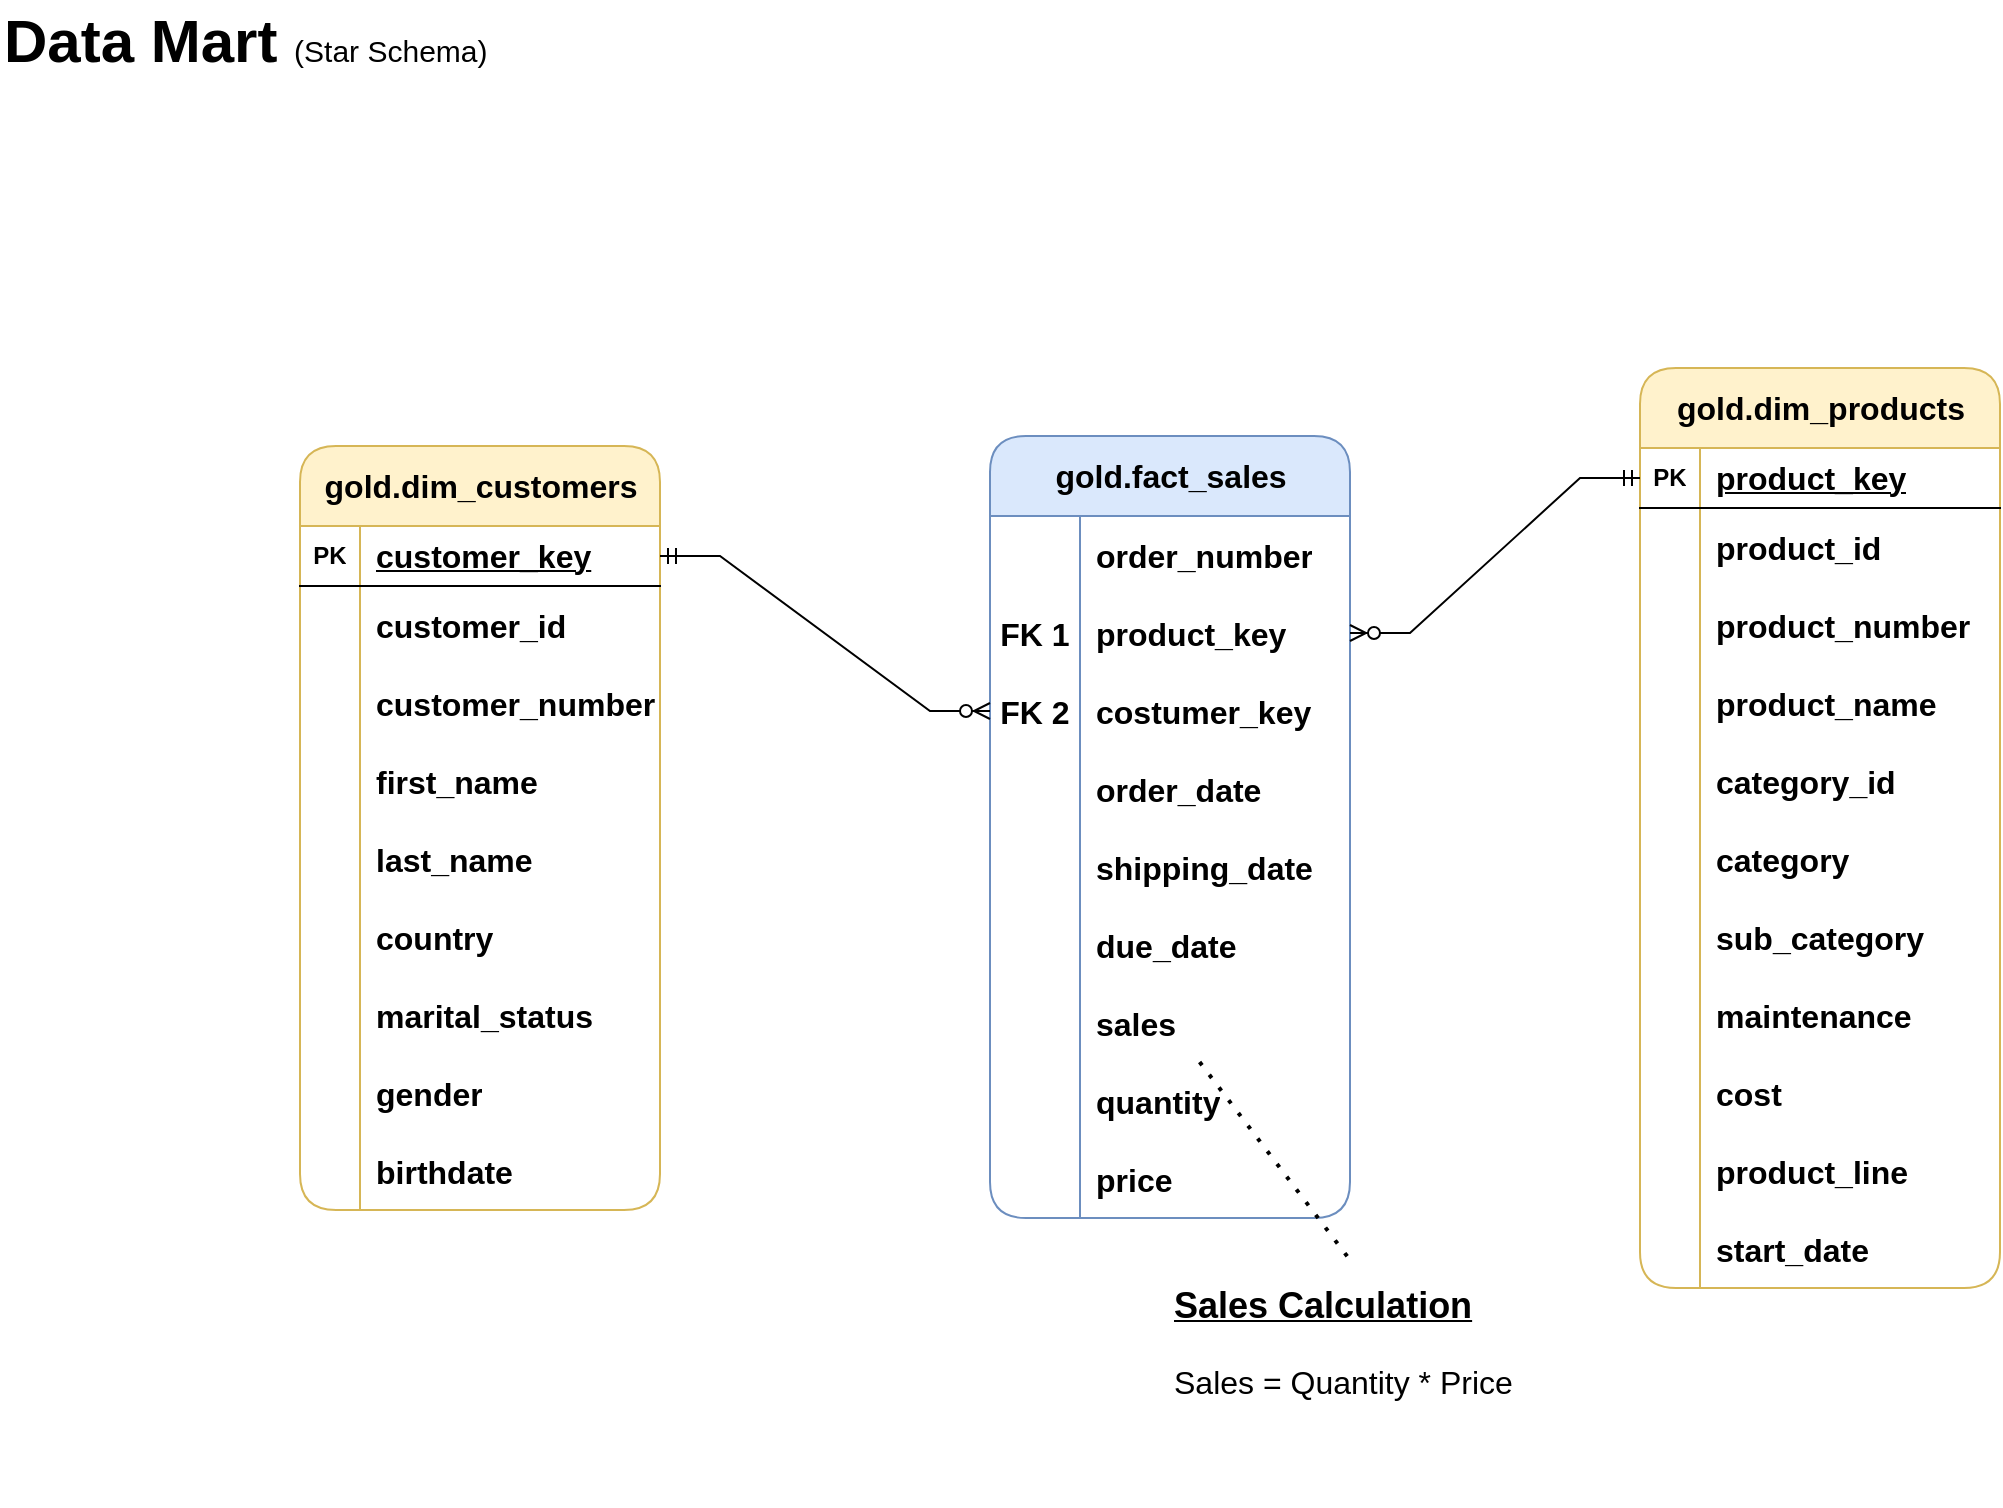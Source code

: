 <mxfile version="26.2.8">
  <diagram name="Page-1" id="oCRn4NGmozPP9uf_HHkG">
    <mxGraphModel dx="1606" dy="865" grid="1" gridSize="10" guides="1" tooltips="1" connect="1" arrows="1" fold="1" page="1" pageScale="1" pageWidth="1169" pageHeight="827" background="none" math="0" shadow="0">
      <root>
        <mxCell id="0" />
        <mxCell id="1" parent="0" />
        <mxCell id="KgElagg_uN3pC4iF0cG0-1" value="gold.dim_customers" style="shape=table;startSize=40;container=1;collapsible=1;childLayout=tableLayout;fixedRows=1;rowLines=0;fontStyle=1;align=center;resizeLast=1;html=1;rounded=1;fillColor=#fff2cc;strokeColor=#d6b656;fontSize=16;" vertex="1" parent="1">
          <mxGeometry x="150" y="223" width="180" height="382" as="geometry" />
        </mxCell>
        <mxCell id="KgElagg_uN3pC4iF0cG0-2" value="" style="shape=tableRow;horizontal=0;startSize=0;swimlaneHead=0;swimlaneBody=0;fillColor=none;collapsible=0;dropTarget=0;points=[[0,0.5],[1,0.5]];portConstraint=eastwest;top=0;left=0;right=0;bottom=1;fontStyle=1" vertex="1" parent="KgElagg_uN3pC4iF0cG0-1">
          <mxGeometry y="40" width="180" height="30" as="geometry" />
        </mxCell>
        <mxCell id="KgElagg_uN3pC4iF0cG0-3" value="PK" style="shape=partialRectangle;connectable=0;fillColor=none;top=0;left=0;bottom=0;right=0;fontStyle=1;overflow=hidden;whiteSpace=wrap;html=1;" vertex="1" parent="KgElagg_uN3pC4iF0cG0-2">
          <mxGeometry width="30" height="30" as="geometry">
            <mxRectangle width="30" height="30" as="alternateBounds" />
          </mxGeometry>
        </mxCell>
        <mxCell id="KgElagg_uN3pC4iF0cG0-4" value="&lt;font style=&quot;font-size: 16px;&quot;&gt;customer_key&lt;/font&gt;" style="shape=partialRectangle;connectable=0;fillColor=none;top=0;left=0;bottom=0;right=0;align=left;spacingLeft=6;fontStyle=5;overflow=hidden;whiteSpace=wrap;html=1;" vertex="1" parent="KgElagg_uN3pC4iF0cG0-2">
          <mxGeometry x="30" width="150" height="30" as="geometry">
            <mxRectangle width="150" height="30" as="alternateBounds" />
          </mxGeometry>
        </mxCell>
        <mxCell id="KgElagg_uN3pC4iF0cG0-5" value="" style="shape=tableRow;horizontal=0;startSize=0;swimlaneHead=0;swimlaneBody=0;fillColor=none;collapsible=0;dropTarget=0;points=[[0,0.5],[1,0.5]];portConstraint=eastwest;top=0;left=0;right=0;bottom=0;fontSize=16;fontStyle=1" vertex="1" parent="KgElagg_uN3pC4iF0cG0-1">
          <mxGeometry y="70" width="180" height="39" as="geometry" />
        </mxCell>
        <mxCell id="KgElagg_uN3pC4iF0cG0-6" value="" style="shape=partialRectangle;connectable=0;fillColor=none;top=0;left=0;bottom=0;right=0;editable=1;overflow=hidden;whiteSpace=wrap;html=1;fontSize=16;fontStyle=1" vertex="1" parent="KgElagg_uN3pC4iF0cG0-5">
          <mxGeometry width="30" height="39" as="geometry">
            <mxRectangle width="30" height="39" as="alternateBounds" />
          </mxGeometry>
        </mxCell>
        <mxCell id="KgElagg_uN3pC4iF0cG0-7" value="customer_id" style="shape=partialRectangle;connectable=0;fillColor=none;top=0;left=0;bottom=0;right=0;align=left;spacingLeft=6;overflow=hidden;whiteSpace=wrap;html=1;fontSize=16;fontStyle=1" vertex="1" parent="KgElagg_uN3pC4iF0cG0-5">
          <mxGeometry x="30" width="150" height="39" as="geometry">
            <mxRectangle width="150" height="39" as="alternateBounds" />
          </mxGeometry>
        </mxCell>
        <mxCell id="KgElagg_uN3pC4iF0cG0-8" value="" style="shape=tableRow;horizontal=0;startSize=0;swimlaneHead=0;swimlaneBody=0;fillColor=none;collapsible=0;dropTarget=0;points=[[0,0.5],[1,0.5]];portConstraint=eastwest;top=0;left=0;right=0;bottom=0;fontSize=16;fontStyle=1" vertex="1" parent="KgElagg_uN3pC4iF0cG0-1">
          <mxGeometry y="109" width="180" height="39" as="geometry" />
        </mxCell>
        <mxCell id="KgElagg_uN3pC4iF0cG0-9" value="" style="shape=partialRectangle;connectable=0;fillColor=none;top=0;left=0;bottom=0;right=0;editable=1;overflow=hidden;whiteSpace=wrap;html=1;fontSize=16;fontStyle=1" vertex="1" parent="KgElagg_uN3pC4iF0cG0-8">
          <mxGeometry width="30" height="39" as="geometry">
            <mxRectangle width="30" height="39" as="alternateBounds" />
          </mxGeometry>
        </mxCell>
        <mxCell id="KgElagg_uN3pC4iF0cG0-10" value="customer_number" style="shape=partialRectangle;connectable=0;fillColor=none;top=0;left=0;bottom=0;right=0;align=left;spacingLeft=6;overflow=hidden;whiteSpace=wrap;html=1;fontSize=16;fontStyle=1" vertex="1" parent="KgElagg_uN3pC4iF0cG0-8">
          <mxGeometry x="30" width="150" height="39" as="geometry">
            <mxRectangle width="150" height="39" as="alternateBounds" />
          </mxGeometry>
        </mxCell>
        <mxCell id="KgElagg_uN3pC4iF0cG0-11" value="" style="shape=tableRow;horizontal=0;startSize=0;swimlaneHead=0;swimlaneBody=0;fillColor=none;collapsible=0;dropTarget=0;points=[[0,0.5],[1,0.5]];portConstraint=eastwest;top=0;left=0;right=0;bottom=0;fontSize=16;fontStyle=1" vertex="1" parent="KgElagg_uN3pC4iF0cG0-1">
          <mxGeometry y="148" width="180" height="39" as="geometry" />
        </mxCell>
        <mxCell id="KgElagg_uN3pC4iF0cG0-12" value="" style="shape=partialRectangle;connectable=0;fillColor=none;top=0;left=0;bottom=0;right=0;editable=1;overflow=hidden;whiteSpace=wrap;html=1;fontSize=16;fontStyle=1" vertex="1" parent="KgElagg_uN3pC4iF0cG0-11">
          <mxGeometry width="30" height="39" as="geometry">
            <mxRectangle width="30" height="39" as="alternateBounds" />
          </mxGeometry>
        </mxCell>
        <mxCell id="KgElagg_uN3pC4iF0cG0-13" value="first_name" style="shape=partialRectangle;connectable=0;fillColor=none;top=0;left=0;bottom=0;right=0;align=left;spacingLeft=6;overflow=hidden;whiteSpace=wrap;html=1;fontSize=16;fontStyle=1" vertex="1" parent="KgElagg_uN3pC4iF0cG0-11">
          <mxGeometry x="30" width="150" height="39" as="geometry">
            <mxRectangle width="150" height="39" as="alternateBounds" />
          </mxGeometry>
        </mxCell>
        <mxCell id="KgElagg_uN3pC4iF0cG0-28" value="" style="shape=tableRow;horizontal=0;startSize=0;swimlaneHead=0;swimlaneBody=0;fillColor=none;collapsible=0;dropTarget=0;points=[[0,0.5],[1,0.5]];portConstraint=eastwest;top=0;left=0;right=0;bottom=0;fontSize=16;fontStyle=1" vertex="1" parent="KgElagg_uN3pC4iF0cG0-1">
          <mxGeometry y="187" width="180" height="39" as="geometry" />
        </mxCell>
        <mxCell id="KgElagg_uN3pC4iF0cG0-29" value="" style="shape=partialRectangle;connectable=0;fillColor=none;top=0;left=0;bottom=0;right=0;editable=1;overflow=hidden;whiteSpace=wrap;html=1;fontSize=16;fontStyle=1" vertex="1" parent="KgElagg_uN3pC4iF0cG0-28">
          <mxGeometry width="30" height="39" as="geometry">
            <mxRectangle width="30" height="39" as="alternateBounds" />
          </mxGeometry>
        </mxCell>
        <mxCell id="KgElagg_uN3pC4iF0cG0-30" value="last_name" style="shape=partialRectangle;connectable=0;fillColor=none;top=0;left=0;bottom=0;right=0;align=left;spacingLeft=6;overflow=hidden;whiteSpace=wrap;html=1;fontSize=16;fontStyle=1" vertex="1" parent="KgElagg_uN3pC4iF0cG0-28">
          <mxGeometry x="30" width="150" height="39" as="geometry">
            <mxRectangle width="150" height="39" as="alternateBounds" />
          </mxGeometry>
        </mxCell>
        <mxCell id="KgElagg_uN3pC4iF0cG0-31" value="" style="shape=tableRow;horizontal=0;startSize=0;swimlaneHead=0;swimlaneBody=0;fillColor=none;collapsible=0;dropTarget=0;points=[[0,0.5],[1,0.5]];portConstraint=eastwest;top=0;left=0;right=0;bottom=0;fontSize=16;fontStyle=1" vertex="1" parent="KgElagg_uN3pC4iF0cG0-1">
          <mxGeometry y="226" width="180" height="39" as="geometry" />
        </mxCell>
        <mxCell id="KgElagg_uN3pC4iF0cG0-32" value="" style="shape=partialRectangle;connectable=0;fillColor=none;top=0;left=0;bottom=0;right=0;editable=1;overflow=hidden;whiteSpace=wrap;html=1;fontSize=16;fontStyle=1" vertex="1" parent="KgElagg_uN3pC4iF0cG0-31">
          <mxGeometry width="30" height="39" as="geometry">
            <mxRectangle width="30" height="39" as="alternateBounds" />
          </mxGeometry>
        </mxCell>
        <mxCell id="KgElagg_uN3pC4iF0cG0-33" value="country" style="shape=partialRectangle;connectable=0;fillColor=none;top=0;left=0;bottom=0;right=0;align=left;spacingLeft=6;overflow=hidden;whiteSpace=wrap;html=1;fontSize=16;fontStyle=1" vertex="1" parent="KgElagg_uN3pC4iF0cG0-31">
          <mxGeometry x="30" width="150" height="39" as="geometry">
            <mxRectangle width="150" height="39" as="alternateBounds" />
          </mxGeometry>
        </mxCell>
        <mxCell id="KgElagg_uN3pC4iF0cG0-34" value="" style="shape=tableRow;horizontal=0;startSize=0;swimlaneHead=0;swimlaneBody=0;fillColor=none;collapsible=0;dropTarget=0;points=[[0,0.5],[1,0.5]];portConstraint=eastwest;top=0;left=0;right=0;bottom=0;fontSize=16;fontStyle=1" vertex="1" parent="KgElagg_uN3pC4iF0cG0-1">
          <mxGeometry y="265" width="180" height="39" as="geometry" />
        </mxCell>
        <mxCell id="KgElagg_uN3pC4iF0cG0-35" value="" style="shape=partialRectangle;connectable=0;fillColor=none;top=0;left=0;bottom=0;right=0;editable=1;overflow=hidden;whiteSpace=wrap;html=1;fontSize=16;fontStyle=1" vertex="1" parent="KgElagg_uN3pC4iF0cG0-34">
          <mxGeometry width="30" height="39" as="geometry">
            <mxRectangle width="30" height="39" as="alternateBounds" />
          </mxGeometry>
        </mxCell>
        <mxCell id="KgElagg_uN3pC4iF0cG0-36" value="marital_status" style="shape=partialRectangle;connectable=0;fillColor=none;top=0;left=0;bottom=0;right=0;align=left;spacingLeft=6;overflow=hidden;whiteSpace=wrap;html=1;fontSize=16;fontStyle=1" vertex="1" parent="KgElagg_uN3pC4iF0cG0-34">
          <mxGeometry x="30" width="150" height="39" as="geometry">
            <mxRectangle width="150" height="39" as="alternateBounds" />
          </mxGeometry>
        </mxCell>
        <mxCell id="KgElagg_uN3pC4iF0cG0-38" value="" style="shape=tableRow;horizontal=0;startSize=0;swimlaneHead=0;swimlaneBody=0;fillColor=none;collapsible=0;dropTarget=0;points=[[0,0.5],[1,0.5]];portConstraint=eastwest;top=0;left=0;right=0;bottom=0;fontSize=16;fontStyle=1" vertex="1" parent="KgElagg_uN3pC4iF0cG0-1">
          <mxGeometry y="304" width="180" height="39" as="geometry" />
        </mxCell>
        <mxCell id="KgElagg_uN3pC4iF0cG0-39" value="" style="shape=partialRectangle;connectable=0;fillColor=none;top=0;left=0;bottom=0;right=0;editable=1;overflow=hidden;whiteSpace=wrap;html=1;fontSize=16;fontStyle=1" vertex="1" parent="KgElagg_uN3pC4iF0cG0-38">
          <mxGeometry width="30" height="39" as="geometry">
            <mxRectangle width="30" height="39" as="alternateBounds" />
          </mxGeometry>
        </mxCell>
        <mxCell id="KgElagg_uN3pC4iF0cG0-40" value="gender" style="shape=partialRectangle;connectable=0;fillColor=none;top=0;left=0;bottom=0;right=0;align=left;spacingLeft=6;overflow=hidden;whiteSpace=wrap;html=1;fontSize=16;fontStyle=1" vertex="1" parent="KgElagg_uN3pC4iF0cG0-38">
          <mxGeometry x="30" width="150" height="39" as="geometry">
            <mxRectangle width="150" height="39" as="alternateBounds" />
          </mxGeometry>
        </mxCell>
        <mxCell id="KgElagg_uN3pC4iF0cG0-41" value="" style="shape=tableRow;horizontal=0;startSize=0;swimlaneHead=0;swimlaneBody=0;fillColor=none;collapsible=0;dropTarget=0;points=[[0,0.5],[1,0.5]];portConstraint=eastwest;top=0;left=0;right=0;bottom=0;fontSize=16;fontStyle=1" vertex="1" parent="KgElagg_uN3pC4iF0cG0-1">
          <mxGeometry y="343" width="180" height="39" as="geometry" />
        </mxCell>
        <mxCell id="KgElagg_uN3pC4iF0cG0-42" value="" style="shape=partialRectangle;connectable=0;fillColor=none;top=0;left=0;bottom=0;right=0;editable=1;overflow=hidden;whiteSpace=wrap;html=1;fontSize=16;fontStyle=1" vertex="1" parent="KgElagg_uN3pC4iF0cG0-41">
          <mxGeometry width="30" height="39" as="geometry">
            <mxRectangle width="30" height="39" as="alternateBounds" />
          </mxGeometry>
        </mxCell>
        <mxCell id="KgElagg_uN3pC4iF0cG0-43" value="birthdate" style="shape=partialRectangle;connectable=0;fillColor=none;top=0;left=0;bottom=0;right=0;align=left;spacingLeft=6;overflow=hidden;whiteSpace=wrap;html=1;fontSize=16;fontStyle=1" vertex="1" parent="KgElagg_uN3pC4iF0cG0-41">
          <mxGeometry x="30" width="150" height="39" as="geometry">
            <mxRectangle width="150" height="39" as="alternateBounds" />
          </mxGeometry>
        </mxCell>
        <mxCell id="KgElagg_uN3pC4iF0cG0-14" value="&lt;font style=&quot;font-weight: bold; font-size: 30px;&quot;&gt;Data Mart &lt;/font&gt;&lt;font style=&quot;font-size: 15px;&quot;&gt;(Star Schema)&lt;/font&gt;" style="text;html=1;align=left;verticalAlign=middle;whiteSpace=wrap;rounded=0;" vertex="1" parent="1">
          <mxGeometry width="250" height="40" as="geometry" />
        </mxCell>
        <mxCell id="KgElagg_uN3pC4iF0cG0-44" value="gold.dim_products" style="shape=table;startSize=40;container=1;collapsible=1;childLayout=tableLayout;fixedRows=1;rowLines=0;fontStyle=1;align=center;resizeLast=1;html=1;rounded=1;fillColor=#fff2cc;strokeColor=#d6b656;fontSize=16;" vertex="1" parent="1">
          <mxGeometry x="820" y="184" width="180" height="460" as="geometry" />
        </mxCell>
        <mxCell id="KgElagg_uN3pC4iF0cG0-45" value="" style="shape=tableRow;horizontal=0;startSize=0;swimlaneHead=0;swimlaneBody=0;fillColor=none;collapsible=0;dropTarget=0;points=[[0,0.5],[1,0.5]];portConstraint=eastwest;top=0;left=0;right=0;bottom=1;" vertex="1" parent="KgElagg_uN3pC4iF0cG0-44">
          <mxGeometry y="40" width="180" height="30" as="geometry" />
        </mxCell>
        <mxCell id="KgElagg_uN3pC4iF0cG0-46" value="PK" style="shape=partialRectangle;connectable=0;fillColor=none;top=0;left=0;bottom=0;right=0;fontStyle=1;overflow=hidden;whiteSpace=wrap;html=1;" vertex="1" parent="KgElagg_uN3pC4iF0cG0-45">
          <mxGeometry width="30" height="30" as="geometry">
            <mxRectangle width="30" height="30" as="alternateBounds" />
          </mxGeometry>
        </mxCell>
        <mxCell id="KgElagg_uN3pC4iF0cG0-47" value="&lt;font style=&quot;font-size: 16px;&quot;&gt;product_key&lt;/font&gt;" style="shape=partialRectangle;connectable=0;fillColor=none;top=0;left=0;bottom=0;right=0;align=left;spacingLeft=6;fontStyle=5;overflow=hidden;whiteSpace=wrap;html=1;" vertex="1" parent="KgElagg_uN3pC4iF0cG0-45">
          <mxGeometry x="30" width="150" height="30" as="geometry">
            <mxRectangle width="150" height="30" as="alternateBounds" />
          </mxGeometry>
        </mxCell>
        <mxCell id="KgElagg_uN3pC4iF0cG0-48" value="" style="shape=tableRow;horizontal=0;startSize=0;swimlaneHead=0;swimlaneBody=0;fillColor=none;collapsible=0;dropTarget=0;points=[[0,0.5],[1,0.5]];portConstraint=eastwest;top=0;left=0;right=0;bottom=0;fontSize=16;fontStyle=1" vertex="1" parent="KgElagg_uN3pC4iF0cG0-44">
          <mxGeometry y="70" width="180" height="39" as="geometry" />
        </mxCell>
        <mxCell id="KgElagg_uN3pC4iF0cG0-49" value="" style="shape=partialRectangle;connectable=0;fillColor=none;top=0;left=0;bottom=0;right=0;editable=1;overflow=hidden;whiteSpace=wrap;html=1;fontSize=16;fontStyle=1" vertex="1" parent="KgElagg_uN3pC4iF0cG0-48">
          <mxGeometry width="30" height="39" as="geometry">
            <mxRectangle width="30" height="39" as="alternateBounds" />
          </mxGeometry>
        </mxCell>
        <mxCell id="KgElagg_uN3pC4iF0cG0-50" value="product_id" style="shape=partialRectangle;connectable=0;fillColor=none;top=0;left=0;bottom=0;right=0;align=left;spacingLeft=6;overflow=hidden;whiteSpace=wrap;html=1;fontSize=16;fontStyle=1" vertex="1" parent="KgElagg_uN3pC4iF0cG0-48">
          <mxGeometry x="30" width="150" height="39" as="geometry">
            <mxRectangle width="150" height="39" as="alternateBounds" />
          </mxGeometry>
        </mxCell>
        <mxCell id="KgElagg_uN3pC4iF0cG0-51" value="" style="shape=tableRow;horizontal=0;startSize=0;swimlaneHead=0;swimlaneBody=0;fillColor=none;collapsible=0;dropTarget=0;points=[[0,0.5],[1,0.5]];portConstraint=eastwest;top=0;left=0;right=0;bottom=0;fontSize=16;fontStyle=1" vertex="1" parent="KgElagg_uN3pC4iF0cG0-44">
          <mxGeometry y="109" width="180" height="39" as="geometry" />
        </mxCell>
        <mxCell id="KgElagg_uN3pC4iF0cG0-52" value="" style="shape=partialRectangle;connectable=0;fillColor=none;top=0;left=0;bottom=0;right=0;editable=1;overflow=hidden;whiteSpace=wrap;html=1;fontSize=16;fontStyle=1" vertex="1" parent="KgElagg_uN3pC4iF0cG0-51">
          <mxGeometry width="30" height="39" as="geometry">
            <mxRectangle width="30" height="39" as="alternateBounds" />
          </mxGeometry>
        </mxCell>
        <mxCell id="KgElagg_uN3pC4iF0cG0-53" value="product_number" style="shape=partialRectangle;connectable=0;fillColor=none;top=0;left=0;bottom=0;right=0;align=left;spacingLeft=6;overflow=hidden;whiteSpace=wrap;html=1;fontSize=16;fontStyle=1" vertex="1" parent="KgElagg_uN3pC4iF0cG0-51">
          <mxGeometry x="30" width="150" height="39" as="geometry">
            <mxRectangle width="150" height="39" as="alternateBounds" />
          </mxGeometry>
        </mxCell>
        <mxCell id="KgElagg_uN3pC4iF0cG0-54" value="" style="shape=tableRow;horizontal=0;startSize=0;swimlaneHead=0;swimlaneBody=0;fillColor=none;collapsible=0;dropTarget=0;points=[[0,0.5],[1,0.5]];portConstraint=eastwest;top=0;left=0;right=0;bottom=0;fontSize=16;fontStyle=1" vertex="1" parent="KgElagg_uN3pC4iF0cG0-44">
          <mxGeometry y="148" width="180" height="39" as="geometry" />
        </mxCell>
        <mxCell id="KgElagg_uN3pC4iF0cG0-55" value="" style="shape=partialRectangle;connectable=0;fillColor=none;top=0;left=0;bottom=0;right=0;editable=1;overflow=hidden;whiteSpace=wrap;html=1;fontSize=16;fontStyle=1" vertex="1" parent="KgElagg_uN3pC4iF0cG0-54">
          <mxGeometry width="30" height="39" as="geometry">
            <mxRectangle width="30" height="39" as="alternateBounds" />
          </mxGeometry>
        </mxCell>
        <mxCell id="KgElagg_uN3pC4iF0cG0-56" value="product_name" style="shape=partialRectangle;connectable=0;fillColor=none;top=0;left=0;bottom=0;right=0;align=left;spacingLeft=6;overflow=hidden;whiteSpace=wrap;html=1;fontSize=16;fontStyle=1" vertex="1" parent="KgElagg_uN3pC4iF0cG0-54">
          <mxGeometry x="30" width="150" height="39" as="geometry">
            <mxRectangle width="150" height="39" as="alternateBounds" />
          </mxGeometry>
        </mxCell>
        <mxCell id="KgElagg_uN3pC4iF0cG0-57" value="" style="shape=tableRow;horizontal=0;startSize=0;swimlaneHead=0;swimlaneBody=0;fillColor=none;collapsible=0;dropTarget=0;points=[[0,0.5],[1,0.5]];portConstraint=eastwest;top=0;left=0;right=0;bottom=0;fontSize=16;fontStyle=1" vertex="1" parent="KgElagg_uN3pC4iF0cG0-44">
          <mxGeometry y="187" width="180" height="39" as="geometry" />
        </mxCell>
        <mxCell id="KgElagg_uN3pC4iF0cG0-58" value="" style="shape=partialRectangle;connectable=0;fillColor=none;top=0;left=0;bottom=0;right=0;editable=1;overflow=hidden;whiteSpace=wrap;html=1;fontSize=16;fontStyle=1" vertex="1" parent="KgElagg_uN3pC4iF0cG0-57">
          <mxGeometry width="30" height="39" as="geometry">
            <mxRectangle width="30" height="39" as="alternateBounds" />
          </mxGeometry>
        </mxCell>
        <mxCell id="KgElagg_uN3pC4iF0cG0-59" value="category_id" style="shape=partialRectangle;connectable=0;fillColor=none;top=0;left=0;bottom=0;right=0;align=left;spacingLeft=6;overflow=hidden;whiteSpace=wrap;html=1;fontSize=16;fontStyle=1" vertex="1" parent="KgElagg_uN3pC4iF0cG0-57">
          <mxGeometry x="30" width="150" height="39" as="geometry">
            <mxRectangle width="150" height="39" as="alternateBounds" />
          </mxGeometry>
        </mxCell>
        <mxCell id="KgElagg_uN3pC4iF0cG0-60" value="" style="shape=tableRow;horizontal=0;startSize=0;swimlaneHead=0;swimlaneBody=0;fillColor=none;collapsible=0;dropTarget=0;points=[[0,0.5],[1,0.5]];portConstraint=eastwest;top=0;left=0;right=0;bottom=0;fontSize=16;fontStyle=1" vertex="1" parent="KgElagg_uN3pC4iF0cG0-44">
          <mxGeometry y="226" width="180" height="39" as="geometry" />
        </mxCell>
        <mxCell id="KgElagg_uN3pC4iF0cG0-61" value="" style="shape=partialRectangle;connectable=0;fillColor=none;top=0;left=0;bottom=0;right=0;editable=1;overflow=hidden;whiteSpace=wrap;html=1;fontSize=16;fontStyle=1" vertex="1" parent="KgElagg_uN3pC4iF0cG0-60">
          <mxGeometry width="30" height="39" as="geometry">
            <mxRectangle width="30" height="39" as="alternateBounds" />
          </mxGeometry>
        </mxCell>
        <mxCell id="KgElagg_uN3pC4iF0cG0-62" value="category" style="shape=partialRectangle;connectable=0;fillColor=none;top=0;left=0;bottom=0;right=0;align=left;spacingLeft=6;overflow=hidden;whiteSpace=wrap;html=1;fontSize=16;fontStyle=1" vertex="1" parent="KgElagg_uN3pC4iF0cG0-60">
          <mxGeometry x="30" width="150" height="39" as="geometry">
            <mxRectangle width="150" height="39" as="alternateBounds" />
          </mxGeometry>
        </mxCell>
        <mxCell id="KgElagg_uN3pC4iF0cG0-63" value="" style="shape=tableRow;horizontal=0;startSize=0;swimlaneHead=0;swimlaneBody=0;fillColor=none;collapsible=0;dropTarget=0;points=[[0,0.5],[1,0.5]];portConstraint=eastwest;top=0;left=0;right=0;bottom=0;fontSize=16;fontStyle=1" vertex="1" parent="KgElagg_uN3pC4iF0cG0-44">
          <mxGeometry y="265" width="180" height="39" as="geometry" />
        </mxCell>
        <mxCell id="KgElagg_uN3pC4iF0cG0-64" value="" style="shape=partialRectangle;connectable=0;fillColor=none;top=0;left=0;bottom=0;right=0;editable=1;overflow=hidden;whiteSpace=wrap;html=1;fontSize=16;fontStyle=1" vertex="1" parent="KgElagg_uN3pC4iF0cG0-63">
          <mxGeometry width="30" height="39" as="geometry">
            <mxRectangle width="30" height="39" as="alternateBounds" />
          </mxGeometry>
        </mxCell>
        <mxCell id="KgElagg_uN3pC4iF0cG0-65" value="sub_category" style="shape=partialRectangle;connectable=0;fillColor=none;top=0;left=0;bottom=0;right=0;align=left;spacingLeft=6;overflow=hidden;whiteSpace=wrap;html=1;fontSize=16;fontStyle=1" vertex="1" parent="KgElagg_uN3pC4iF0cG0-63">
          <mxGeometry x="30" width="150" height="39" as="geometry">
            <mxRectangle width="150" height="39" as="alternateBounds" />
          </mxGeometry>
        </mxCell>
        <mxCell id="KgElagg_uN3pC4iF0cG0-66" value="" style="shape=tableRow;horizontal=0;startSize=0;swimlaneHead=0;swimlaneBody=0;fillColor=none;collapsible=0;dropTarget=0;points=[[0,0.5],[1,0.5]];portConstraint=eastwest;top=0;left=0;right=0;bottom=0;fontSize=16;fontStyle=1" vertex="1" parent="KgElagg_uN3pC4iF0cG0-44">
          <mxGeometry y="304" width="180" height="39" as="geometry" />
        </mxCell>
        <mxCell id="KgElagg_uN3pC4iF0cG0-67" value="" style="shape=partialRectangle;connectable=0;fillColor=none;top=0;left=0;bottom=0;right=0;editable=1;overflow=hidden;whiteSpace=wrap;html=1;fontSize=16;fontStyle=1" vertex="1" parent="KgElagg_uN3pC4iF0cG0-66">
          <mxGeometry width="30" height="39" as="geometry">
            <mxRectangle width="30" height="39" as="alternateBounds" />
          </mxGeometry>
        </mxCell>
        <mxCell id="KgElagg_uN3pC4iF0cG0-68" value="maintenance" style="shape=partialRectangle;connectable=0;fillColor=none;top=0;left=0;bottom=0;right=0;align=left;spacingLeft=6;overflow=hidden;whiteSpace=wrap;html=1;fontSize=16;fontStyle=1" vertex="1" parent="KgElagg_uN3pC4iF0cG0-66">
          <mxGeometry x="30" width="150" height="39" as="geometry">
            <mxRectangle width="150" height="39" as="alternateBounds" />
          </mxGeometry>
        </mxCell>
        <mxCell id="KgElagg_uN3pC4iF0cG0-69" value="" style="shape=tableRow;horizontal=0;startSize=0;swimlaneHead=0;swimlaneBody=0;fillColor=none;collapsible=0;dropTarget=0;points=[[0,0.5],[1,0.5]];portConstraint=eastwest;top=0;left=0;right=0;bottom=0;fontSize=16;fontStyle=1" vertex="1" parent="KgElagg_uN3pC4iF0cG0-44">
          <mxGeometry y="343" width="180" height="39" as="geometry" />
        </mxCell>
        <mxCell id="KgElagg_uN3pC4iF0cG0-70" value="" style="shape=partialRectangle;connectable=0;fillColor=none;top=0;left=0;bottom=0;right=0;editable=1;overflow=hidden;whiteSpace=wrap;html=1;fontSize=16;fontStyle=1" vertex="1" parent="KgElagg_uN3pC4iF0cG0-69">
          <mxGeometry width="30" height="39" as="geometry">
            <mxRectangle width="30" height="39" as="alternateBounds" />
          </mxGeometry>
        </mxCell>
        <mxCell id="KgElagg_uN3pC4iF0cG0-71" value="cost" style="shape=partialRectangle;connectable=0;fillColor=none;top=0;left=0;bottom=0;right=0;align=left;spacingLeft=6;overflow=hidden;whiteSpace=wrap;html=1;fontSize=16;fontStyle=1" vertex="1" parent="KgElagg_uN3pC4iF0cG0-69">
          <mxGeometry x="30" width="150" height="39" as="geometry">
            <mxRectangle width="150" height="39" as="alternateBounds" />
          </mxGeometry>
        </mxCell>
        <mxCell id="KgElagg_uN3pC4iF0cG0-72" value="" style="shape=tableRow;horizontal=0;startSize=0;swimlaneHead=0;swimlaneBody=0;fillColor=none;collapsible=0;dropTarget=0;points=[[0,0.5],[1,0.5]];portConstraint=eastwest;top=0;left=0;right=0;bottom=0;fontSize=16;fontStyle=1" vertex="1" parent="KgElagg_uN3pC4iF0cG0-44">
          <mxGeometry y="382" width="180" height="39" as="geometry" />
        </mxCell>
        <mxCell id="KgElagg_uN3pC4iF0cG0-73" value="" style="shape=partialRectangle;connectable=0;fillColor=none;top=0;left=0;bottom=0;right=0;editable=1;overflow=hidden;whiteSpace=wrap;html=1;fontSize=16;fontStyle=1" vertex="1" parent="KgElagg_uN3pC4iF0cG0-72">
          <mxGeometry width="30" height="39" as="geometry">
            <mxRectangle width="30" height="39" as="alternateBounds" />
          </mxGeometry>
        </mxCell>
        <mxCell id="KgElagg_uN3pC4iF0cG0-74" value="product_line" style="shape=partialRectangle;connectable=0;fillColor=none;top=0;left=0;bottom=0;right=0;align=left;spacingLeft=6;overflow=hidden;whiteSpace=wrap;html=1;fontSize=16;fontStyle=1" vertex="1" parent="KgElagg_uN3pC4iF0cG0-72">
          <mxGeometry x="30" width="150" height="39" as="geometry">
            <mxRectangle width="150" height="39" as="alternateBounds" />
          </mxGeometry>
        </mxCell>
        <mxCell id="KgElagg_uN3pC4iF0cG0-75" value="" style="shape=tableRow;horizontal=0;startSize=0;swimlaneHead=0;swimlaneBody=0;fillColor=none;collapsible=0;dropTarget=0;points=[[0,0.5],[1,0.5]];portConstraint=eastwest;top=0;left=0;right=0;bottom=0;fontSize=16;fontStyle=1" vertex="1" parent="KgElagg_uN3pC4iF0cG0-44">
          <mxGeometry y="421" width="180" height="39" as="geometry" />
        </mxCell>
        <mxCell id="KgElagg_uN3pC4iF0cG0-76" value="" style="shape=partialRectangle;connectable=0;fillColor=none;top=0;left=0;bottom=0;right=0;editable=1;overflow=hidden;whiteSpace=wrap;html=1;fontSize=16;fontStyle=1" vertex="1" parent="KgElagg_uN3pC4iF0cG0-75">
          <mxGeometry width="30" height="39" as="geometry">
            <mxRectangle width="30" height="39" as="alternateBounds" />
          </mxGeometry>
        </mxCell>
        <mxCell id="KgElagg_uN3pC4iF0cG0-77" value="start_date" style="shape=partialRectangle;connectable=0;fillColor=none;top=0;left=0;bottom=0;right=0;align=left;spacingLeft=6;overflow=hidden;whiteSpace=wrap;html=1;fontSize=16;fontStyle=1" vertex="1" parent="KgElagg_uN3pC4iF0cG0-75">
          <mxGeometry x="30" width="150" height="39" as="geometry">
            <mxRectangle width="150" height="39" as="alternateBounds" />
          </mxGeometry>
        </mxCell>
        <mxCell id="KgElagg_uN3pC4iF0cG0-78" value="gold.fact_sales" style="shape=table;startSize=40;container=1;collapsible=1;childLayout=tableLayout;fixedRows=1;rowLines=0;fontStyle=1;align=center;resizeLast=1;html=1;rounded=1;fillColor=#dae8fc;strokeColor=#6c8ebf;fontSize=16;" vertex="1" parent="1">
          <mxGeometry x="495" y="218" width="180" height="391" as="geometry" />
        </mxCell>
        <mxCell id="KgElagg_uN3pC4iF0cG0-82" value="" style="shape=tableRow;horizontal=0;startSize=0;swimlaneHead=0;swimlaneBody=0;fillColor=none;collapsible=0;dropTarget=0;points=[[0,0.5],[1,0.5]];portConstraint=eastwest;top=0;left=0;right=0;bottom=0;fontSize=16;" vertex="1" parent="KgElagg_uN3pC4iF0cG0-78">
          <mxGeometry y="40" width="180" height="39" as="geometry" />
        </mxCell>
        <mxCell id="KgElagg_uN3pC4iF0cG0-83" value="" style="shape=partialRectangle;connectable=0;fillColor=none;top=0;left=0;bottom=0;right=0;editable=1;overflow=hidden;whiteSpace=wrap;html=1;fontSize=16;" vertex="1" parent="KgElagg_uN3pC4iF0cG0-82">
          <mxGeometry width="45" height="39" as="geometry">
            <mxRectangle width="45" height="39" as="alternateBounds" />
          </mxGeometry>
        </mxCell>
        <mxCell id="KgElagg_uN3pC4iF0cG0-84" value="order_number" style="shape=partialRectangle;connectable=0;fillColor=none;top=0;left=0;bottom=0;right=0;align=left;spacingLeft=6;overflow=hidden;whiteSpace=wrap;html=1;fontSize=16;fontStyle=1" vertex="1" parent="KgElagg_uN3pC4iF0cG0-82">
          <mxGeometry x="45" width="135" height="39" as="geometry">
            <mxRectangle width="135" height="39" as="alternateBounds" />
          </mxGeometry>
        </mxCell>
        <mxCell id="KgElagg_uN3pC4iF0cG0-85" value="" style="shape=tableRow;horizontal=0;startSize=0;swimlaneHead=0;swimlaneBody=0;fillColor=none;collapsible=0;dropTarget=0;points=[[0,0.5],[1,0.5]];portConstraint=eastwest;top=0;left=0;right=0;bottom=0;fontSize=16;fontStyle=1" vertex="1" parent="KgElagg_uN3pC4iF0cG0-78">
          <mxGeometry y="79" width="180" height="39" as="geometry" />
        </mxCell>
        <mxCell id="KgElagg_uN3pC4iF0cG0-86" value="FK 1" style="shape=partialRectangle;connectable=0;fillColor=none;top=0;left=0;bottom=0;right=0;editable=1;overflow=hidden;whiteSpace=wrap;html=1;fontSize=16;fontStyle=1" vertex="1" parent="KgElagg_uN3pC4iF0cG0-85">
          <mxGeometry width="45" height="39" as="geometry">
            <mxRectangle width="45" height="39" as="alternateBounds" />
          </mxGeometry>
        </mxCell>
        <mxCell id="KgElagg_uN3pC4iF0cG0-87" value="product_key" style="shape=partialRectangle;connectable=0;fillColor=none;top=0;left=0;bottom=0;right=0;align=left;spacingLeft=6;overflow=hidden;whiteSpace=wrap;html=1;fontSize=16;fontStyle=1" vertex="1" parent="KgElagg_uN3pC4iF0cG0-85">
          <mxGeometry x="45" width="135" height="39" as="geometry">
            <mxRectangle width="135" height="39" as="alternateBounds" />
          </mxGeometry>
        </mxCell>
        <mxCell id="KgElagg_uN3pC4iF0cG0-88" value="" style="shape=tableRow;horizontal=0;startSize=0;swimlaneHead=0;swimlaneBody=0;fillColor=none;collapsible=0;dropTarget=0;points=[[0,0.5],[1,0.5]];portConstraint=eastwest;top=0;left=0;right=0;bottom=0;fontSize=16;fontStyle=1" vertex="1" parent="KgElagg_uN3pC4iF0cG0-78">
          <mxGeometry y="118" width="180" height="39" as="geometry" />
        </mxCell>
        <mxCell id="KgElagg_uN3pC4iF0cG0-89" value="FK 2" style="shape=partialRectangle;connectable=0;fillColor=none;top=0;left=0;bottom=0;right=0;editable=1;overflow=hidden;whiteSpace=wrap;html=1;fontSize=16;fontStyle=1" vertex="1" parent="KgElagg_uN3pC4iF0cG0-88">
          <mxGeometry width="45" height="39" as="geometry">
            <mxRectangle width="45" height="39" as="alternateBounds" />
          </mxGeometry>
        </mxCell>
        <mxCell id="KgElagg_uN3pC4iF0cG0-90" value="costumer_key" style="shape=partialRectangle;connectable=0;fillColor=none;top=0;left=0;bottom=0;right=0;align=left;spacingLeft=6;overflow=hidden;whiteSpace=wrap;html=1;fontSize=16;fontStyle=1" vertex="1" parent="KgElagg_uN3pC4iF0cG0-88">
          <mxGeometry x="45" width="135" height="39" as="geometry">
            <mxRectangle width="135" height="39" as="alternateBounds" />
          </mxGeometry>
        </mxCell>
        <mxCell id="KgElagg_uN3pC4iF0cG0-91" value="" style="shape=tableRow;horizontal=0;startSize=0;swimlaneHead=0;swimlaneBody=0;fillColor=none;collapsible=0;dropTarget=0;points=[[0,0.5],[1,0.5]];portConstraint=eastwest;top=0;left=0;right=0;bottom=0;fontSize=16;fontStyle=1" vertex="1" parent="KgElagg_uN3pC4iF0cG0-78">
          <mxGeometry y="157" width="180" height="39" as="geometry" />
        </mxCell>
        <mxCell id="KgElagg_uN3pC4iF0cG0-92" value="" style="shape=partialRectangle;connectable=0;fillColor=none;top=0;left=0;bottom=0;right=0;editable=1;overflow=hidden;whiteSpace=wrap;html=1;fontSize=16;fontStyle=1" vertex="1" parent="KgElagg_uN3pC4iF0cG0-91">
          <mxGeometry width="45" height="39" as="geometry">
            <mxRectangle width="45" height="39" as="alternateBounds" />
          </mxGeometry>
        </mxCell>
        <mxCell id="KgElagg_uN3pC4iF0cG0-93" value="order_date" style="shape=partialRectangle;connectable=0;fillColor=none;top=0;left=0;bottom=0;right=0;align=left;spacingLeft=6;overflow=hidden;whiteSpace=wrap;html=1;fontSize=16;fontStyle=1" vertex="1" parent="KgElagg_uN3pC4iF0cG0-91">
          <mxGeometry x="45" width="135" height="39" as="geometry">
            <mxRectangle width="135" height="39" as="alternateBounds" />
          </mxGeometry>
        </mxCell>
        <mxCell id="KgElagg_uN3pC4iF0cG0-94" value="" style="shape=tableRow;horizontal=0;startSize=0;swimlaneHead=0;swimlaneBody=0;fillColor=none;collapsible=0;dropTarget=0;points=[[0,0.5],[1,0.5]];portConstraint=eastwest;top=0;left=0;right=0;bottom=0;fontSize=16;fontStyle=1" vertex="1" parent="KgElagg_uN3pC4iF0cG0-78">
          <mxGeometry y="196" width="180" height="39" as="geometry" />
        </mxCell>
        <mxCell id="KgElagg_uN3pC4iF0cG0-95" value="" style="shape=partialRectangle;connectable=0;fillColor=none;top=0;left=0;bottom=0;right=0;editable=1;overflow=hidden;whiteSpace=wrap;html=1;fontSize=16;fontStyle=1" vertex="1" parent="KgElagg_uN3pC4iF0cG0-94">
          <mxGeometry width="45" height="39" as="geometry">
            <mxRectangle width="45" height="39" as="alternateBounds" />
          </mxGeometry>
        </mxCell>
        <mxCell id="KgElagg_uN3pC4iF0cG0-96" value="shipping_date" style="shape=partialRectangle;connectable=0;fillColor=none;top=0;left=0;bottom=0;right=0;align=left;spacingLeft=6;overflow=hidden;whiteSpace=wrap;html=1;fontSize=16;fontStyle=1" vertex="1" parent="KgElagg_uN3pC4iF0cG0-94">
          <mxGeometry x="45" width="135" height="39" as="geometry">
            <mxRectangle width="135" height="39" as="alternateBounds" />
          </mxGeometry>
        </mxCell>
        <mxCell id="KgElagg_uN3pC4iF0cG0-97" value="" style="shape=tableRow;horizontal=0;startSize=0;swimlaneHead=0;swimlaneBody=0;fillColor=none;collapsible=0;dropTarget=0;points=[[0,0.5],[1,0.5]];portConstraint=eastwest;top=0;left=0;right=0;bottom=0;fontSize=16;fontStyle=1" vertex="1" parent="KgElagg_uN3pC4iF0cG0-78">
          <mxGeometry y="235" width="180" height="39" as="geometry" />
        </mxCell>
        <mxCell id="KgElagg_uN3pC4iF0cG0-98" value="" style="shape=partialRectangle;connectable=0;fillColor=none;top=0;left=0;bottom=0;right=0;editable=1;overflow=hidden;whiteSpace=wrap;html=1;fontSize=16;fontStyle=1" vertex="1" parent="KgElagg_uN3pC4iF0cG0-97">
          <mxGeometry width="45" height="39" as="geometry">
            <mxRectangle width="45" height="39" as="alternateBounds" />
          </mxGeometry>
        </mxCell>
        <mxCell id="KgElagg_uN3pC4iF0cG0-99" value="due_date" style="shape=partialRectangle;connectable=0;fillColor=none;top=0;left=0;bottom=0;right=0;align=left;spacingLeft=6;overflow=hidden;whiteSpace=wrap;html=1;fontSize=16;fontStyle=1" vertex="1" parent="KgElagg_uN3pC4iF0cG0-97">
          <mxGeometry x="45" width="135" height="39" as="geometry">
            <mxRectangle width="135" height="39" as="alternateBounds" />
          </mxGeometry>
        </mxCell>
        <mxCell id="KgElagg_uN3pC4iF0cG0-100" value="" style="shape=tableRow;horizontal=0;startSize=0;swimlaneHead=0;swimlaneBody=0;fillColor=none;collapsible=0;dropTarget=0;points=[[0,0.5],[1,0.5]];portConstraint=eastwest;top=0;left=0;right=0;bottom=0;fontSize=16;fontStyle=1" vertex="1" parent="KgElagg_uN3pC4iF0cG0-78">
          <mxGeometry y="274" width="180" height="39" as="geometry" />
        </mxCell>
        <mxCell id="KgElagg_uN3pC4iF0cG0-101" value="" style="shape=partialRectangle;connectable=0;fillColor=none;top=0;left=0;bottom=0;right=0;editable=1;overflow=hidden;whiteSpace=wrap;html=1;fontSize=16;fontStyle=1" vertex="1" parent="KgElagg_uN3pC4iF0cG0-100">
          <mxGeometry width="45" height="39" as="geometry">
            <mxRectangle width="45" height="39" as="alternateBounds" />
          </mxGeometry>
        </mxCell>
        <mxCell id="KgElagg_uN3pC4iF0cG0-102" value="sales" style="shape=partialRectangle;connectable=0;fillColor=none;top=0;left=0;bottom=0;right=0;align=left;spacingLeft=6;overflow=hidden;whiteSpace=wrap;html=1;fontSize=16;fontStyle=1" vertex="1" parent="KgElagg_uN3pC4iF0cG0-100">
          <mxGeometry x="45" width="135" height="39" as="geometry">
            <mxRectangle width="135" height="39" as="alternateBounds" />
          </mxGeometry>
        </mxCell>
        <mxCell id="KgElagg_uN3pC4iF0cG0-103" value="" style="shape=tableRow;horizontal=0;startSize=0;swimlaneHead=0;swimlaneBody=0;fillColor=none;collapsible=0;dropTarget=0;points=[[0,0.5],[1,0.5]];portConstraint=eastwest;top=0;left=0;right=0;bottom=0;fontSize=16;fontStyle=1" vertex="1" parent="KgElagg_uN3pC4iF0cG0-78">
          <mxGeometry y="313" width="180" height="39" as="geometry" />
        </mxCell>
        <mxCell id="KgElagg_uN3pC4iF0cG0-104" value="" style="shape=partialRectangle;connectable=0;fillColor=none;top=0;left=0;bottom=0;right=0;editable=1;overflow=hidden;whiteSpace=wrap;html=1;fontSize=16;fontStyle=1" vertex="1" parent="KgElagg_uN3pC4iF0cG0-103">
          <mxGeometry width="45" height="39" as="geometry">
            <mxRectangle width="45" height="39" as="alternateBounds" />
          </mxGeometry>
        </mxCell>
        <mxCell id="KgElagg_uN3pC4iF0cG0-105" value="quantity" style="shape=partialRectangle;connectable=0;fillColor=none;top=0;left=0;bottom=0;right=0;align=left;spacingLeft=6;overflow=hidden;whiteSpace=wrap;html=1;fontSize=16;fontStyle=1" vertex="1" parent="KgElagg_uN3pC4iF0cG0-103">
          <mxGeometry x="45" width="135" height="39" as="geometry">
            <mxRectangle width="135" height="39" as="alternateBounds" />
          </mxGeometry>
        </mxCell>
        <mxCell id="KgElagg_uN3pC4iF0cG0-106" value="" style="shape=tableRow;horizontal=0;startSize=0;swimlaneHead=0;swimlaneBody=0;fillColor=none;collapsible=0;dropTarget=0;points=[[0,0.5],[1,0.5]];portConstraint=eastwest;top=0;left=0;right=0;bottom=0;fontSize=16;fontStyle=1" vertex="1" parent="KgElagg_uN3pC4iF0cG0-78">
          <mxGeometry y="352" width="180" height="39" as="geometry" />
        </mxCell>
        <mxCell id="KgElagg_uN3pC4iF0cG0-107" value="" style="shape=partialRectangle;connectable=0;fillColor=none;top=0;left=0;bottom=0;right=0;editable=1;overflow=hidden;whiteSpace=wrap;html=1;fontSize=16;fontStyle=1" vertex="1" parent="KgElagg_uN3pC4iF0cG0-106">
          <mxGeometry width="45" height="39" as="geometry">
            <mxRectangle width="45" height="39" as="alternateBounds" />
          </mxGeometry>
        </mxCell>
        <mxCell id="KgElagg_uN3pC4iF0cG0-108" value="price" style="shape=partialRectangle;connectable=0;fillColor=none;top=0;left=0;bottom=0;right=0;align=left;spacingLeft=6;overflow=hidden;whiteSpace=wrap;html=1;fontSize=16;fontStyle=1" vertex="1" parent="KgElagg_uN3pC4iF0cG0-106">
          <mxGeometry x="45" width="135" height="39" as="geometry">
            <mxRectangle width="135" height="39" as="alternateBounds" />
          </mxGeometry>
        </mxCell>
        <mxCell id="KgElagg_uN3pC4iF0cG0-113" value="" style="edgeStyle=entityRelationEdgeStyle;fontSize=12;html=1;endArrow=ERzeroToMany;startArrow=ERmandOne;rounded=0;exitX=1;exitY=0.5;exitDx=0;exitDy=0;entryX=0;entryY=0.5;entryDx=0;entryDy=0;" edge="1" parent="1" source="KgElagg_uN3pC4iF0cG0-2" target="KgElagg_uN3pC4iF0cG0-88">
          <mxGeometry width="100" height="100" relative="1" as="geometry">
            <mxPoint x="370" y="390" as="sourcePoint" />
            <mxPoint x="470" y="290" as="targetPoint" />
          </mxGeometry>
        </mxCell>
        <mxCell id="KgElagg_uN3pC4iF0cG0-114" value="" style="edgeStyle=entityRelationEdgeStyle;fontSize=12;html=1;endArrow=ERzeroToMany;startArrow=ERmandOne;rounded=0;entryX=1;entryY=0.5;entryDx=0;entryDy=0;exitX=0;exitY=0.5;exitDx=0;exitDy=0;" edge="1" parent="1" source="KgElagg_uN3pC4iF0cG0-45" target="KgElagg_uN3pC4iF0cG0-85">
          <mxGeometry width="100" height="100" relative="1" as="geometry">
            <mxPoint x="700" y="420" as="sourcePoint" />
            <mxPoint x="800" y="320" as="targetPoint" />
          </mxGeometry>
        </mxCell>
        <mxCell id="KgElagg_uN3pC4iF0cG0-115" value="&lt;h1 style=&quot;margin-top: 0px;&quot;&gt;&lt;font style=&quot;font-size: 18px;&quot;&gt;&lt;u&gt;Sales Calculation&lt;/u&gt;&lt;/font&gt;&lt;/h1&gt;&lt;p&gt;&lt;font style=&quot;font-size: 16px;&quot;&gt;Sales = Quantity * Price&lt;/font&gt;&lt;/p&gt;" style="text;html=1;whiteSpace=wrap;overflow=hidden;rounded=0;" vertex="1" parent="1">
          <mxGeometry x="585" y="630" width="180" height="120" as="geometry" />
        </mxCell>
        <mxCell id="KgElagg_uN3pC4iF0cG0-116" value="" style="endArrow=none;dashed=1;html=1;dashPattern=1 3;strokeWidth=2;rounded=0;entryX=0.5;entryY=0;entryDx=0;entryDy=0;" edge="1" parent="1" source="KgElagg_uN3pC4iF0cG0-100" target="KgElagg_uN3pC4iF0cG0-115">
          <mxGeometry width="50" height="50" relative="1" as="geometry">
            <mxPoint x="500" y="690" as="sourcePoint" />
            <mxPoint x="550" y="640" as="targetPoint" />
          </mxGeometry>
        </mxCell>
      </root>
    </mxGraphModel>
  </diagram>
</mxfile>
